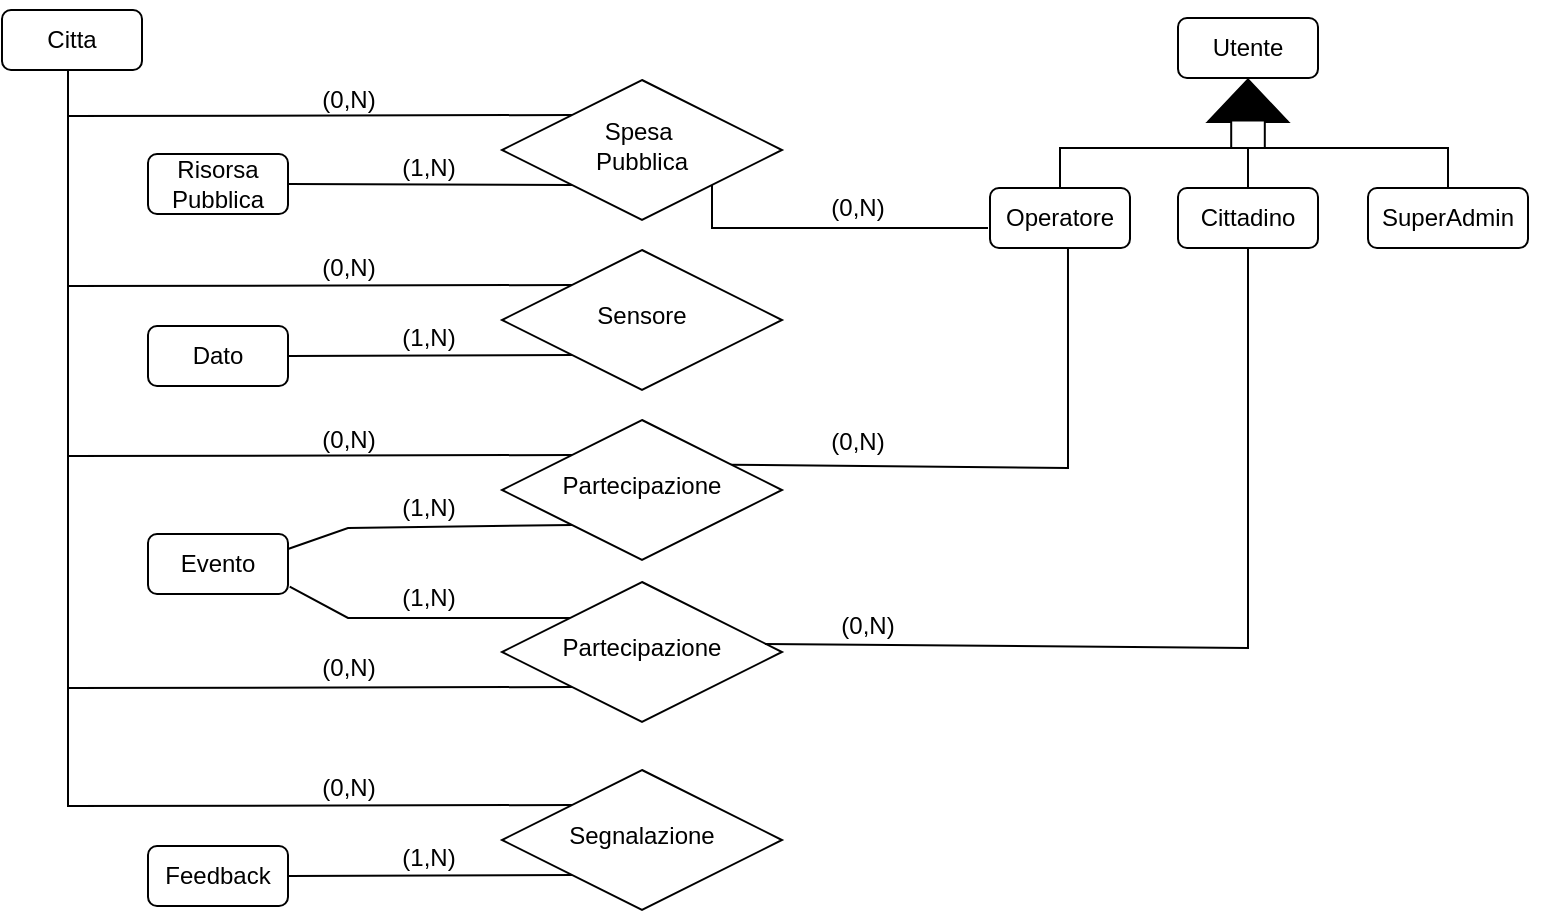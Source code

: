<mxfile version="24.8.0">
  <diagram name="Page-1" id="e56a1550-8fbb-45ad-956c-1786394a9013">
    <mxGraphModel dx="1377" dy="673" grid="1" gridSize="10" guides="1" tooltips="1" connect="1" arrows="1" fold="1" page="1" pageScale="1" pageWidth="1100" pageHeight="850" background="none" math="0" shadow="0">
      <root>
        <mxCell id="0" />
        <mxCell id="1" parent="0" />
        <mxCell id="4" value="Utente" style="rounded=1;whiteSpace=wrap;html=1;fontSize=12;glass=0;strokeWidth=1;shadow=0;" parent="1" vertex="1">
          <mxGeometry x="615" y="155" width="70" height="30" as="geometry" />
        </mxCell>
        <mxCell id="97" style="edgeStyle=none;rounded=0;html=1;entryX=0.812;entryY=0.319;entryDx=0;entryDy=0;endArrow=none;endFill=0;entryPerimeter=0;exitX=0.557;exitY=1;exitDx=0;exitDy=0;exitPerimeter=0;" parent="1" source="8" target="17" edge="1">
          <mxGeometry relative="1" as="geometry">
            <mxPoint x="520" y="376" as="sourcePoint" />
            <mxPoint x="762.5" y="385" as="targetPoint" />
            <Array as="points">
              <mxPoint x="560" y="380" />
            </Array>
          </mxGeometry>
        </mxCell>
        <mxCell id="8" value="Operatore" style="rounded=1;whiteSpace=wrap;html=1;fontSize=12;glass=0;strokeWidth=1;shadow=0;" parent="1" vertex="1">
          <mxGeometry x="521" y="240" width="70" height="30" as="geometry" />
        </mxCell>
        <mxCell id="9" style="edgeStyle=orthogonalEdgeStyle;rounded=0;orthogonalLoop=1;jettySize=auto;html=1;exitX=0.5;exitY=1;exitDx=0;exitDy=0;" parent="1" edge="1">
          <mxGeometry relative="1" as="geometry">
            <mxPoint x="790" y="247" as="sourcePoint" />
            <mxPoint x="790" y="247" as="targetPoint" />
          </mxGeometry>
        </mxCell>
        <mxCell id="12" style="edgeStyle=orthogonalEdgeStyle;rounded=0;orthogonalLoop=1;jettySize=auto;html=1;exitX=0.5;exitY=1;exitDx=0;exitDy=0;" parent="1" edge="1">
          <mxGeometry relative="1" as="geometry">
            <mxPoint x="345" y="154" as="sourcePoint" />
            <mxPoint x="345" y="154" as="targetPoint" />
          </mxGeometry>
        </mxCell>
        <mxCell id="68" value="" style="edgeStyle=none;html=1;exitX=0.5;exitY=1;exitDx=0;exitDy=0;entryX=0;entryY=0;entryDx=0;entryDy=0;endArrow=none;endFill=0;rounded=0;" parent="1" source="13" target="33" edge="1">
          <mxGeometry x="0.252" relative="1" as="geometry">
            <Array as="points">
              <mxPoint x="60" y="170" />
              <mxPoint x="60" y="204" />
            </Array>
            <mxPoint as="offset" />
          </mxGeometry>
        </mxCell>
        <mxCell id="13" value="Citta" style="rounded=1;whiteSpace=wrap;html=1;fontSize=12;glass=0;strokeWidth=1;shadow=0;" parent="1" vertex="1">
          <mxGeometry x="27" y="151" width="70" height="30" as="geometry" />
        </mxCell>
        <mxCell id="14" value="Risorsa Pubblica" style="rounded=1;whiteSpace=wrap;html=1;fontSize=12;glass=0;strokeWidth=1;shadow=0;" parent="1" vertex="1">
          <mxGeometry x="100" y="223" width="70" height="30" as="geometry" />
        </mxCell>
        <mxCell id="15" value="Dato" style="rounded=1;whiteSpace=wrap;html=1;fontSize=12;glass=0;strokeWidth=1;shadow=0;" parent="1" vertex="1">
          <mxGeometry x="100" y="309" width="70" height="30" as="geometry" />
        </mxCell>
        <mxCell id="72" style="edgeStyle=none;rounded=0;html=1;exitX=0;exitY=1;exitDx=0;exitDy=0;entryX=1;entryY=0.25;entryDx=0;entryDy=0;endArrow=none;endFill=0;" parent="1" source="17" target="18" edge="1">
          <mxGeometry relative="1" as="geometry">
            <Array as="points">
              <mxPoint x="200" y="410" />
            </Array>
          </mxGeometry>
        </mxCell>
        <mxCell id="73" style="edgeStyle=none;rounded=0;html=1;exitX=0;exitY=0;exitDx=0;exitDy=0;endArrow=none;endFill=0;" parent="1" source="17" edge="1">
          <mxGeometry relative="1" as="geometry">
            <mxPoint x="60" y="289" as="targetPoint" />
            <mxPoint x="312" y="368.5" as="sourcePoint" />
            <Array as="points">
              <mxPoint x="60" y="374" />
            </Array>
          </mxGeometry>
        </mxCell>
        <mxCell id="17" value="Partecipazione" style="rhombus;whiteSpace=wrap;html=1;shadow=0;fontFamily=Helvetica;fontSize=12;align=center;strokeWidth=1;spacing=6;spacingTop=-4;" parent="1" vertex="1">
          <mxGeometry x="277" y="356" width="140" height="70" as="geometry" />
        </mxCell>
        <mxCell id="18" value="Evento" style="rounded=1;whiteSpace=wrap;html=1;fontSize=12;glass=0;strokeWidth=1;shadow=0;" parent="1" vertex="1">
          <mxGeometry x="100" y="413" width="70" height="30" as="geometry" />
        </mxCell>
        <mxCell id="69" style="edgeStyle=none;rounded=0;html=1;exitX=0;exitY=1;exitDx=0;exitDy=0;entryX=1;entryY=0.5;entryDx=0;entryDy=0;endArrow=none;endFill=0;" parent="1" source="33" target="14" edge="1">
          <mxGeometry relative="1" as="geometry" />
        </mxCell>
        <mxCell id="33" value="Spesa&amp;nbsp;&lt;div&gt;Pubblica&lt;/div&gt;" style="rhombus;whiteSpace=wrap;html=1;shadow=0;fontFamily=Helvetica;fontSize=12;align=center;strokeWidth=1;spacing=6;spacingTop=-4;" parent="1" vertex="1">
          <mxGeometry x="277" y="186" width="140" height="70" as="geometry" />
        </mxCell>
        <mxCell id="70" style="edgeStyle=none;rounded=0;html=1;exitX=0;exitY=1;exitDx=0;exitDy=0;entryX=1;entryY=0.5;entryDx=0;entryDy=0;endArrow=none;endFill=0;" parent="1" source="39" target="15" edge="1">
          <mxGeometry relative="1" as="geometry" />
        </mxCell>
        <mxCell id="71" style="edgeStyle=none;rounded=0;html=1;exitX=0;exitY=0;exitDx=0;exitDy=0;endArrow=none;endFill=0;" parent="1" source="39" edge="1">
          <mxGeometry relative="1" as="geometry">
            <mxPoint x="60" y="204" as="targetPoint" />
            <Array as="points">
              <mxPoint x="60" y="289" />
            </Array>
          </mxGeometry>
        </mxCell>
        <mxCell id="39" value="Sensore" style="rhombus;whiteSpace=wrap;html=1;shadow=0;fontFamily=Helvetica;fontSize=12;align=center;strokeWidth=1;spacing=6;spacingTop=-4;" parent="1" vertex="1">
          <mxGeometry x="277" y="271" width="140" height="70" as="geometry" />
        </mxCell>
        <mxCell id="53" value="Segnalazione" style="rhombus;whiteSpace=wrap;html=1;shadow=0;fontFamily=Helvetica;fontSize=12;align=center;strokeWidth=1;spacing=6;spacingTop=-4;" parent="1" vertex="1">
          <mxGeometry x="277" y="531" width="140" height="70" as="geometry" />
        </mxCell>
        <mxCell id="66" value="(0,N)" style="text;html=1;align=center;verticalAlign=middle;whiteSpace=wrap;rounded=0;" parent="1" vertex="1">
          <mxGeometry x="430" y="357" width="50" height="20" as="geometry" />
        </mxCell>
        <mxCell id="80" style="edgeStyle=none;rounded=0;html=1;exitX=0;exitY=1;exitDx=0;exitDy=0;entryX=1;entryY=0.5;entryDx=0;entryDy=0;endArrow=none;endFill=0;" parent="1" target="82" edge="1">
          <mxGeometry relative="1" as="geometry">
            <mxPoint x="312" y="583.5" as="sourcePoint" />
          </mxGeometry>
        </mxCell>
        <mxCell id="81" style="edgeStyle=none;rounded=0;html=1;exitX=0;exitY=0;exitDx=0;exitDy=0;endArrow=none;endFill=0;" parent="1" edge="1">
          <mxGeometry relative="1" as="geometry">
            <mxPoint x="60" y="464" as="targetPoint" />
            <mxPoint x="312" y="548.5" as="sourcePoint" />
            <Array as="points">
              <mxPoint x="60" y="549" />
            </Array>
          </mxGeometry>
        </mxCell>
        <mxCell id="82" value="Feedback" style="rounded=1;whiteSpace=wrap;html=1;fontSize=12;glass=0;strokeWidth=1;shadow=0;" parent="1" vertex="1">
          <mxGeometry x="100" y="569" width="70" height="30" as="geometry" />
        </mxCell>
        <mxCell id="87" value="(0,N)" style="text;html=1;align=center;verticalAlign=middle;resizable=0;points=[];autosize=1;strokeColor=none;fillColor=none;" parent="1" vertex="1">
          <mxGeometry x="175" y="181" width="50" height="30" as="geometry" />
        </mxCell>
        <mxCell id="88" value="(0,N)" style="text;html=1;align=center;verticalAlign=middle;resizable=0;points=[];autosize=1;strokeColor=none;fillColor=none;" parent="1" vertex="1">
          <mxGeometry x="175" y="265" width="50" height="30" as="geometry" />
        </mxCell>
        <mxCell id="89" value="(0,N)" style="text;html=1;align=center;verticalAlign=middle;resizable=0;points=[];autosize=1;strokeColor=none;fillColor=none;" parent="1" vertex="1">
          <mxGeometry x="175" y="351" width="50" height="30" as="geometry" />
        </mxCell>
        <mxCell id="92" value="(0,N)" style="text;html=1;align=center;verticalAlign=middle;resizable=0;points=[];autosize=1;strokeColor=none;fillColor=none;" parent="1" vertex="1">
          <mxGeometry x="175" y="525" width="50" height="30" as="geometry" />
        </mxCell>
        <mxCell id="102" value="(1,N)" style="text;html=1;align=center;verticalAlign=middle;resizable=0;points=[];autosize=1;strokeColor=none;fillColor=none;" parent="1" vertex="1">
          <mxGeometry x="215" y="215" width="50" height="30" as="geometry" />
        </mxCell>
        <mxCell id="103" value="(1,N)" style="text;html=1;align=center;verticalAlign=middle;resizable=0;points=[];autosize=1;strokeColor=none;fillColor=none;" parent="1" vertex="1">
          <mxGeometry x="215" y="300" width="50" height="30" as="geometry" />
        </mxCell>
        <mxCell id="104" value="(1,N)" style="text;html=1;align=center;verticalAlign=middle;resizable=0;points=[];autosize=1;strokeColor=none;fillColor=none;" parent="1" vertex="1">
          <mxGeometry x="215" y="385" width="50" height="30" as="geometry" />
        </mxCell>
        <mxCell id="107" value="(1,N)" style="text;html=1;align=center;verticalAlign=middle;resizable=0;points=[];autosize=1;strokeColor=none;fillColor=none;" parent="1" vertex="1">
          <mxGeometry x="215" y="560" width="50" height="30" as="geometry" />
        </mxCell>
        <mxCell id="qMOB81rM_Zeq2o3qiyjb-175" value="Cittadino" style="rounded=1;whiteSpace=wrap;html=1;fontSize=12;glass=0;strokeWidth=1;shadow=0;" parent="1" vertex="1">
          <mxGeometry x="615" y="240" width="70" height="30" as="geometry" />
        </mxCell>
        <mxCell id="qMOB81rM_Zeq2o3qiyjb-176" value="SuperAdmin" style="rounded=1;whiteSpace=wrap;html=1;fontSize=12;glass=0;strokeWidth=1;shadow=0;" parent="1" vertex="1">
          <mxGeometry x="710" y="240" width="80" height="30" as="geometry" />
        </mxCell>
        <mxCell id="qMOB81rM_Zeq2o3qiyjb-177" value="" style="endArrow=none;html=1;rounded=0;entryX=0.5;entryY=0;entryDx=0;entryDy=0;" parent="1" target="8" edge="1">
          <mxGeometry width="50" height="50" relative="1" as="geometry">
            <mxPoint x="650" y="220" as="sourcePoint" />
            <mxPoint x="556" y="246" as="targetPoint" />
            <Array as="points">
              <mxPoint x="650" y="240" />
              <mxPoint x="650" y="220" />
              <mxPoint x="556" y="220" />
            </Array>
          </mxGeometry>
        </mxCell>
        <mxCell id="qMOB81rM_Zeq2o3qiyjb-178" value="" style="endArrow=none;html=1;rounded=0;entryX=0.5;entryY=0;entryDx=0;entryDy=0;exitX=0.5;exitY=0;exitDx=0;exitDy=0;" parent="1" source="qMOB81rM_Zeq2o3qiyjb-176" edge="1">
          <mxGeometry width="50" height="50" relative="1" as="geometry">
            <mxPoint x="750" y="220" as="sourcePoint" />
            <mxPoint x="650" y="240" as="targetPoint" />
            <Array as="points">
              <mxPoint x="750" y="220" />
              <mxPoint x="744" y="220" />
              <mxPoint x="650" y="220" />
            </Array>
          </mxGeometry>
        </mxCell>
        <mxCell id="qMOB81rM_Zeq2o3qiyjb-179" value="" style="html=1;shadow=0;dashed=0;align=center;verticalAlign=middle;shape=mxgraph.arrows2.arrow;dy=0.58;dx=17;direction=north;notch=0;" parent="1" vertex="1">
          <mxGeometry x="630" y="190" width="40" height="30" as="geometry" />
        </mxCell>
        <mxCell id="qMOB81rM_Zeq2o3qiyjb-182" value="" style="triangle;whiteSpace=wrap;html=1;rotation=-90;fillColor=#000000;" parent="1" vertex="1">
          <mxGeometry x="639.78" y="176.63" width="20.44" height="38.75" as="geometry" />
        </mxCell>
        <mxCell id="qMOB81rM_Zeq2o3qiyjb-183" style="edgeStyle=none;rounded=0;html=1;exitX=0;exitY=1;exitDx=0;exitDy=0;entryX=1.012;entryY=0.876;entryDx=0;entryDy=0;endArrow=none;endFill=0;entryPerimeter=0;" parent="1" target="18" edge="1">
          <mxGeometry relative="1" as="geometry">
            <mxPoint x="311" y="455" as="sourcePoint" />
            <mxPoint x="169" y="455" as="targetPoint" />
            <Array as="points">
              <mxPoint x="200" y="455" />
            </Array>
          </mxGeometry>
        </mxCell>
        <mxCell id="qMOB81rM_Zeq2o3qiyjb-184" value="Partecipazione" style="rhombus;whiteSpace=wrap;html=1;shadow=0;fontFamily=Helvetica;fontSize=12;align=center;strokeWidth=1;spacing=6;spacingTop=-4;" parent="1" vertex="1">
          <mxGeometry x="277" y="437" width="140" height="70" as="geometry" />
        </mxCell>
        <mxCell id="qMOB81rM_Zeq2o3qiyjb-185" value="(1,N)" style="text;html=1;align=center;verticalAlign=middle;resizable=0;points=[];autosize=1;strokeColor=none;fillColor=none;" parent="1" vertex="1">
          <mxGeometry x="215" y="430" width="50" height="30" as="geometry" />
        </mxCell>
        <mxCell id="qMOB81rM_Zeq2o3qiyjb-186" value="(0,N)" style="text;html=1;align=center;verticalAlign=middle;resizable=0;points=[];autosize=1;strokeColor=none;fillColor=none;" parent="1" vertex="1">
          <mxGeometry x="175" y="465" width="50" height="30" as="geometry" />
        </mxCell>
        <mxCell id="qMOB81rM_Zeq2o3qiyjb-187" style="edgeStyle=none;rounded=0;html=1;exitX=0;exitY=0;exitDx=0;exitDy=0;endArrow=none;endFill=0;" parent="1" edge="1">
          <mxGeometry relative="1" as="geometry">
            <mxPoint x="60" y="370" as="targetPoint" />
            <mxPoint x="312" y="489.5" as="sourcePoint" />
            <Array as="points">
              <mxPoint x="60" y="490" />
            </Array>
          </mxGeometry>
        </mxCell>
        <mxCell id="qMOB81rM_Zeq2o3qiyjb-188" style="edgeStyle=none;rounded=0;html=1;entryX=0.939;entryY=0.443;entryDx=0;entryDy=0;endArrow=none;endFill=0;entryPerimeter=0;exitX=0.5;exitY=1;exitDx=0;exitDy=0;" parent="1" source="qMOB81rM_Zeq2o3qiyjb-175" target="qMOB81rM_Zeq2o3qiyjb-184" edge="1">
          <mxGeometry relative="1" as="geometry">
            <mxPoint x="574" y="358" as="sourcePoint" />
            <mxPoint x="405" y="466" as="targetPoint" />
            <Array as="points">
              <mxPoint x="650" y="470" />
            </Array>
          </mxGeometry>
        </mxCell>
        <mxCell id="qMOB81rM_Zeq2o3qiyjb-189" value="" style="endArrow=none;html=1;rounded=0;exitX=1;exitY=1;exitDx=0;exitDy=0;" parent="1" source="33" edge="1">
          <mxGeometry width="50" height="50" relative="1" as="geometry">
            <mxPoint x="390" y="410" as="sourcePoint" />
            <mxPoint x="520" y="260" as="targetPoint" />
            <Array as="points">
              <mxPoint x="382" y="260" />
            </Array>
          </mxGeometry>
        </mxCell>
        <mxCell id="qMOB81rM_Zeq2o3qiyjb-190" value="(0,N)" style="text;html=1;align=center;verticalAlign=middle;whiteSpace=wrap;rounded=0;" parent="1" vertex="1">
          <mxGeometry x="430" y="240" width="50" height="20" as="geometry" />
        </mxCell>
        <mxCell id="qMOB81rM_Zeq2o3qiyjb-191" value="(0,N)" style="text;html=1;align=center;verticalAlign=middle;whiteSpace=wrap;rounded=0;" parent="1" vertex="1">
          <mxGeometry x="435" y="449" width="50" height="20" as="geometry" />
        </mxCell>
      </root>
    </mxGraphModel>
  </diagram>
</mxfile>
